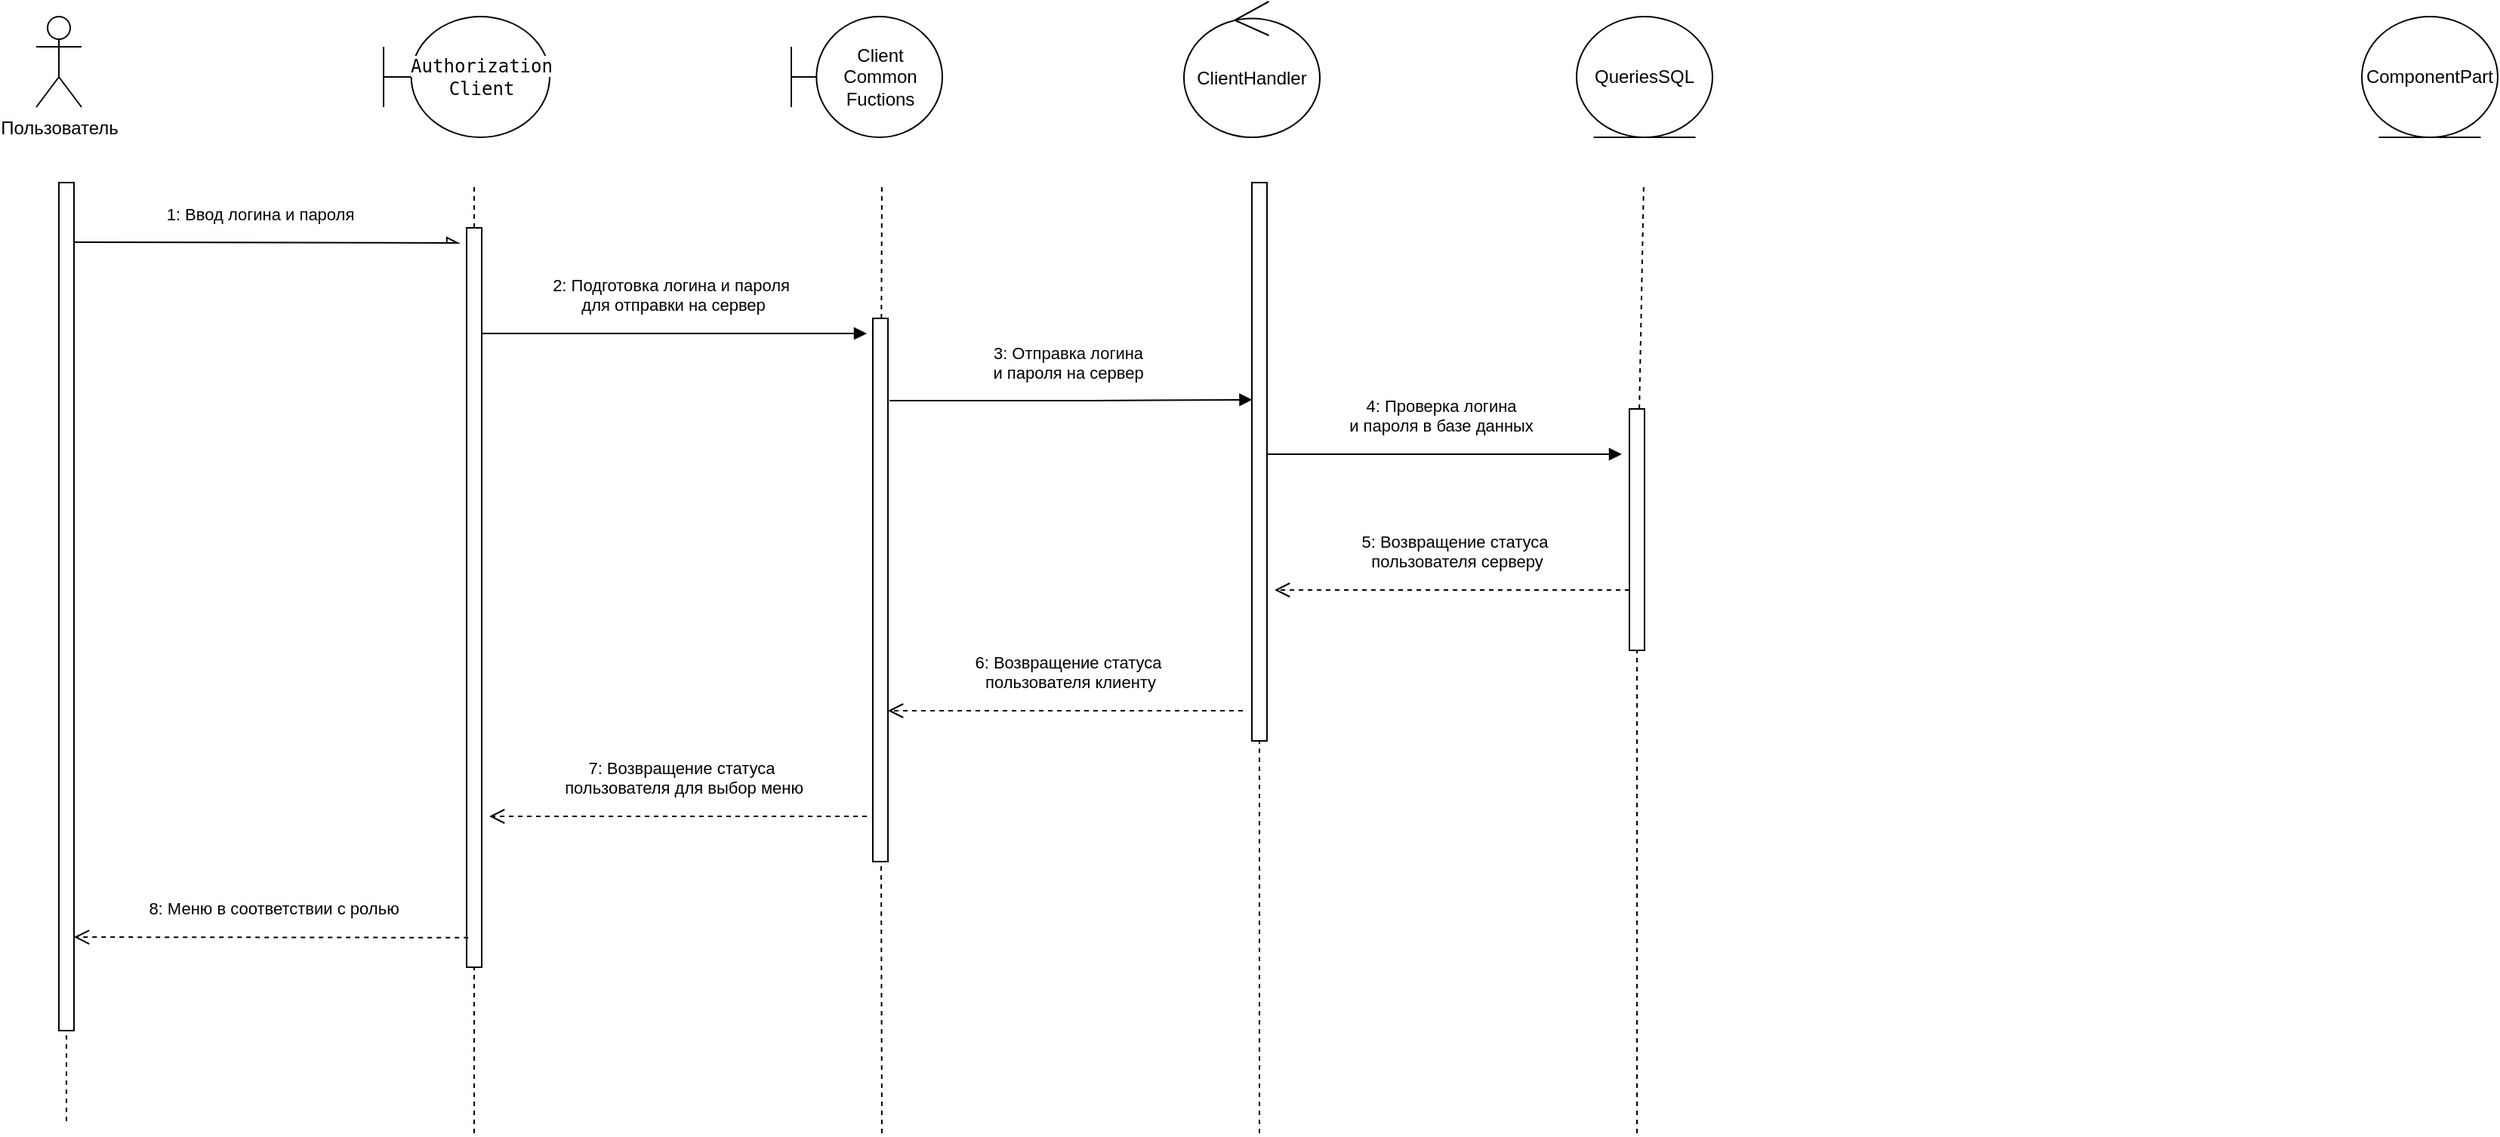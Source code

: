 <mxfile version="20.7.4" type="device"><diagram id="vkYgwqy4VdeWousd7Sof" name="Page-1"><mxGraphModel dx="1400" dy="732" grid="0" gridSize="10" guides="1" tooltips="1" connect="1" arrows="1" fold="1" page="1" pageScale="1" pageWidth="1654" pageHeight="1169" math="0" shadow="0"><root><mxCell id="0"/><mxCell id="1" parent="0"/><mxCell id="w6SMYUrpNrdEtoq2K04x-2" value="" style="endArrow=none;dashed=1;html=1;rounded=0;startArrow=none;" edge="1" parent="1" target="w6SMYUrpNrdEtoq2K04x-1"><mxGeometry width="50" height="50" relative="1" as="geometry"><mxPoint x="610" y="760" as="sourcePoint"/><mxPoint x="610" y="130" as="targetPoint"/></mxGeometry></mxCell><mxCell id="w6SMYUrpNrdEtoq2K04x-4" value="" style="endArrow=none;dashed=1;html=1;rounded=0;" edge="1" parent="1" target="w6SMYUrpNrdEtoq2K04x-3"><mxGeometry width="50" height="50" relative="1" as="geometry"><mxPoint x="860" y="760" as="sourcePoint"/><mxPoint x="860" y="130" as="targetPoint"/></mxGeometry></mxCell><mxCell id="bl-8dOwRRkugoVhHh-iW-1" value="Пользователь" style="shape=umlActor;verticalLabelPosition=bottom;verticalAlign=top;html=1;outlineConnect=0;" parent="1" vertex="1"><mxGeometry x="50" y="20" width="30" height="60" as="geometry"/></mxCell><mxCell id="bl-8dOwRRkugoVhHh-iW-2" value="&lt;pre style=&quot;font-family: &amp;quot;JetBrains Mono&amp;quot;, monospace;&quot;&gt;&lt;span style=&quot;background-color: rgb(255, 255, 255);&quot;&gt;Authorization&lt;br/&gt;Client&lt;/span&gt;&lt;/pre&gt;" style="shape=umlBoundary;whiteSpace=wrap;html=1;" parent="1" vertex="1"><mxGeometry x="280" y="20" width="110" height="80" as="geometry"/></mxCell><mxCell id="bl-8dOwRRkugoVhHh-iW-3" value="Client&lt;br&gt;Common&lt;br&gt;Fuctions" style="shape=umlBoundary;whiteSpace=wrap;html=1;" parent="1" vertex="1"><mxGeometry x="550" y="20" width="100" height="80" as="geometry"/></mxCell><mxCell id="bl-8dOwRRkugoVhHh-iW-4" value="ClientHandler" style="ellipse;shape=umlControl;whiteSpace=wrap;html=1;" parent="1" vertex="1"><mxGeometry x="810" y="10" width="90" height="90" as="geometry"/></mxCell><mxCell id="bl-8dOwRRkugoVhHh-iW-5" value="QueriesSQL" style="ellipse;shape=umlEntity;whiteSpace=wrap;html=1;" parent="1" vertex="1"><mxGeometry x="1070" y="20" width="90" height="80" as="geometry"/></mxCell><mxCell id="bl-8dOwRRkugoVhHh-iW-7" value="ComponentPart" style="ellipse;shape=umlEntity;whiteSpace=wrap;html=1;" parent="1" vertex="1"><mxGeometry x="1590" y="20" width="90" height="80" as="geometry"/></mxCell><mxCell id="bl-8dOwRRkugoVhHh-iW-11" value="" style="endArrow=none;dashed=1;html=1;rounded=0;" parent="1" edge="1"><mxGeometry width="50" height="50" relative="1" as="geometry"><mxPoint x="70" y="752" as="sourcePoint"/><mxPoint x="70" y="130" as="targetPoint"/></mxGeometry></mxCell><mxCell id="bl-8dOwRRkugoVhHh-iW-12" value="" style="endArrow=none;dashed=1;html=1;rounded=0;startArrow=none;" parent="1" source="bl-8dOwRRkugoVhHh-iW-23" edge="1"><mxGeometry width="50" height="50" relative="1" as="geometry"><mxPoint x="340" y="620" as="sourcePoint"/><mxPoint x="340" y="130" as="targetPoint"/></mxGeometry></mxCell><mxCell id="bl-8dOwRRkugoVhHh-iW-13" value="" style="endArrow=none;dashed=1;html=1;rounded=0;startArrow=none;" parent="1" source="w6SMYUrpNrdEtoq2K04x-1" edge="1"><mxGeometry width="50" height="50" relative="1" as="geometry"><mxPoint x="610" y="1000" as="sourcePoint"/><mxPoint x="610" y="130" as="targetPoint"/></mxGeometry></mxCell><mxCell id="bl-8dOwRRkugoVhHh-iW-14" value="" style="endArrow=none;dashed=1;html=1;rounded=0;startArrow=none;" parent="1" edge="1" source="w6SMYUrpNrdEtoq2K04x-3"><mxGeometry width="50" height="50" relative="1" as="geometry"><mxPoint x="860" y="1400" as="sourcePoint"/><mxPoint x="860" y="130" as="targetPoint"/></mxGeometry></mxCell><mxCell id="bl-8dOwRRkugoVhHh-iW-15" value="" style="endArrow=none;dashed=1;html=1;rounded=0;startArrow=none;" parent="1" edge="1" source="w6SMYUrpNrdEtoq2K04x-5"><mxGeometry width="50" height="50" relative="1" as="geometry"><mxPoint x="1115" y="1400" as="sourcePoint"/><mxPoint x="1114.5" y="130" as="targetPoint"/></mxGeometry></mxCell><mxCell id="bl-8dOwRRkugoVhHh-iW-18" value="" style="rounded=0;whiteSpace=wrap;html=1;" parent="1" vertex="1"><mxGeometry x="65" y="130" width="10" height="562" as="geometry"/></mxCell><mxCell id="bl-8dOwRRkugoVhHh-iW-22" value="1: Ввод логина и пароля" style="html=1;verticalAlign=bottom;endArrow=async;rounded=0;endFill=0;" parent="1" edge="1"><mxGeometry x="-0.039" y="10" width="80" relative="1" as="geometry"><mxPoint x="75" y="169.5" as="sourcePoint"/><mxPoint x="330" y="170" as="targetPoint"/><mxPoint as="offset"/></mxGeometry></mxCell><mxCell id="bl-8dOwRRkugoVhHh-iW-23" value="" style="rounded=0;whiteSpace=wrap;html=1;" parent="1" vertex="1"><mxGeometry x="335" y="160" width="10" height="490" as="geometry"/></mxCell><mxCell id="bl-8dOwRRkugoVhHh-iW-24" value="" style="endArrow=none;dashed=1;html=1;rounded=0;" parent="1" target="bl-8dOwRRkugoVhHh-iW-23" edge="1"><mxGeometry width="50" height="50" relative="1" as="geometry"><mxPoint x="340" y="760" as="sourcePoint"/><mxPoint x="340" y="130" as="targetPoint"/></mxGeometry></mxCell><mxCell id="bl-8dOwRRkugoVhHh-iW-29" value="2: Подготовка логина и пароля&lt;br&gt;&amp;nbsp;для отправки на сервер" style="html=1;verticalAlign=bottom;endArrow=block;rounded=0;" parent="1" edge="1"><mxGeometry x="-0.02" y="10" width="80" relative="1" as="geometry"><mxPoint x="345" y="230" as="sourcePoint"/><mxPoint x="600" y="230" as="targetPoint"/><mxPoint as="offset"/><Array as="points"><mxPoint x="480" y="230"/></Array></mxGeometry></mxCell><mxCell id="w6SMYUrpNrdEtoq2K04x-1" value="" style="rounded=0;whiteSpace=wrap;html=1;" vertex="1" parent="1"><mxGeometry x="604" y="220" width="10" height="360" as="geometry"/></mxCell><mxCell id="w6SMYUrpNrdEtoq2K04x-3" value="" style="rounded=0;whiteSpace=wrap;html=1;" vertex="1" parent="1"><mxGeometry x="855" y="130" width="10" height="370" as="geometry"/></mxCell><mxCell id="w6SMYUrpNrdEtoq2K04x-5" value="" style="rounded=0;whiteSpace=wrap;html=1;" vertex="1" parent="1"><mxGeometry x="1105" y="280" width="10" height="160" as="geometry"/></mxCell><mxCell id="w6SMYUrpNrdEtoq2K04x-6" value="" style="endArrow=none;dashed=1;html=1;rounded=0;" edge="1" parent="1" target="w6SMYUrpNrdEtoq2K04x-5"><mxGeometry width="50" height="50" relative="1" as="geometry"><mxPoint x="1110" y="760" as="sourcePoint"/><mxPoint x="1114.5" y="130" as="targetPoint"/></mxGeometry></mxCell><mxCell id="w6SMYUrpNrdEtoq2K04x-7" value="3: Отправка логина &lt;br&gt;и пароля на сервер" style="html=1;verticalAlign=bottom;endArrow=block;rounded=0;entryX=0.022;entryY=0.389;entryDx=0;entryDy=0;entryPerimeter=0;" edge="1" parent="1" target="w6SMYUrpNrdEtoq2K04x-3"><mxGeometry x="-0.02" y="10" width="80" relative="1" as="geometry"><mxPoint x="615" y="274.5" as="sourcePoint"/><mxPoint x="870" y="274.5" as="targetPoint"/><mxPoint as="offset"/><Array as="points"><mxPoint x="750" y="274.5"/></Array></mxGeometry></mxCell><mxCell id="w6SMYUrpNrdEtoq2K04x-9" value="4: Проверка логина &lt;br&gt;и пароля в базе данных" style="html=1;verticalAlign=bottom;endArrow=block;rounded=0;" edge="1" parent="1"><mxGeometry x="-0.02" y="10" width="80" relative="1" as="geometry"><mxPoint x="865" y="310" as="sourcePoint"/><mxPoint x="1100" y="310" as="targetPoint"/><mxPoint as="offset"/><Array as="points"><mxPoint x="1000" y="310"/></Array></mxGeometry></mxCell><mxCell id="w6SMYUrpNrdEtoq2K04x-10" value="5: Возвращение статуса&lt;br&gt;&amp;nbsp;пользователя серверу" style="html=1;verticalAlign=bottom;endArrow=open;dashed=1;endSize=8;rounded=0;" edge="1" parent="1"><mxGeometry x="-0.021" y="-10" relative="1" as="geometry"><mxPoint x="1105" y="400" as="sourcePoint"/><mxPoint x="870" y="400" as="targetPoint"/><mxPoint x="-1" as="offset"/></mxGeometry></mxCell><mxCell id="w6SMYUrpNrdEtoq2K04x-11" value="6: Возвращение статуса&lt;br&gt;&amp;nbsp;пользователя клиенту" style="html=1;verticalAlign=bottom;endArrow=open;dashed=1;endSize=8;rounded=0;" edge="1" parent="1"><mxGeometry x="-0.021" y="-10" relative="1" as="geometry"><mxPoint x="849" y="480" as="sourcePoint"/><mxPoint x="614" y="480" as="targetPoint"/><mxPoint x="-1" as="offset"/></mxGeometry></mxCell><mxCell id="w6SMYUrpNrdEtoq2K04x-13" value="7: Возвращение статуса&lt;br&gt;&amp;nbsp;пользователя для выбор меню" style="html=1;verticalAlign=bottom;endArrow=open;dashed=1;endSize=8;rounded=0;" edge="1" parent="1"><mxGeometry x="-0.021" y="-10" relative="1" as="geometry"><mxPoint x="600" y="550" as="sourcePoint"/><mxPoint x="350" y="550" as="targetPoint"/><mxPoint x="-1" as="offset"/></mxGeometry></mxCell><mxCell id="w6SMYUrpNrdEtoq2K04x-14" value="8: Меню в соответствии с ролью" style="html=1;verticalAlign=bottom;endArrow=open;dashed=1;endSize=8;rounded=0;exitX=0.111;exitY=0.96;exitDx=0;exitDy=0;exitPerimeter=0;" edge="1" parent="1" source="bl-8dOwRRkugoVhHh-iW-23"><mxGeometry x="-0.021" y="-10" relative="1" as="geometry"><mxPoint x="325" y="630" as="sourcePoint"/><mxPoint x="75" y="630" as="targetPoint"/><mxPoint x="-1" as="offset"/></mxGeometry></mxCell></root></mxGraphModel></diagram></mxfile>